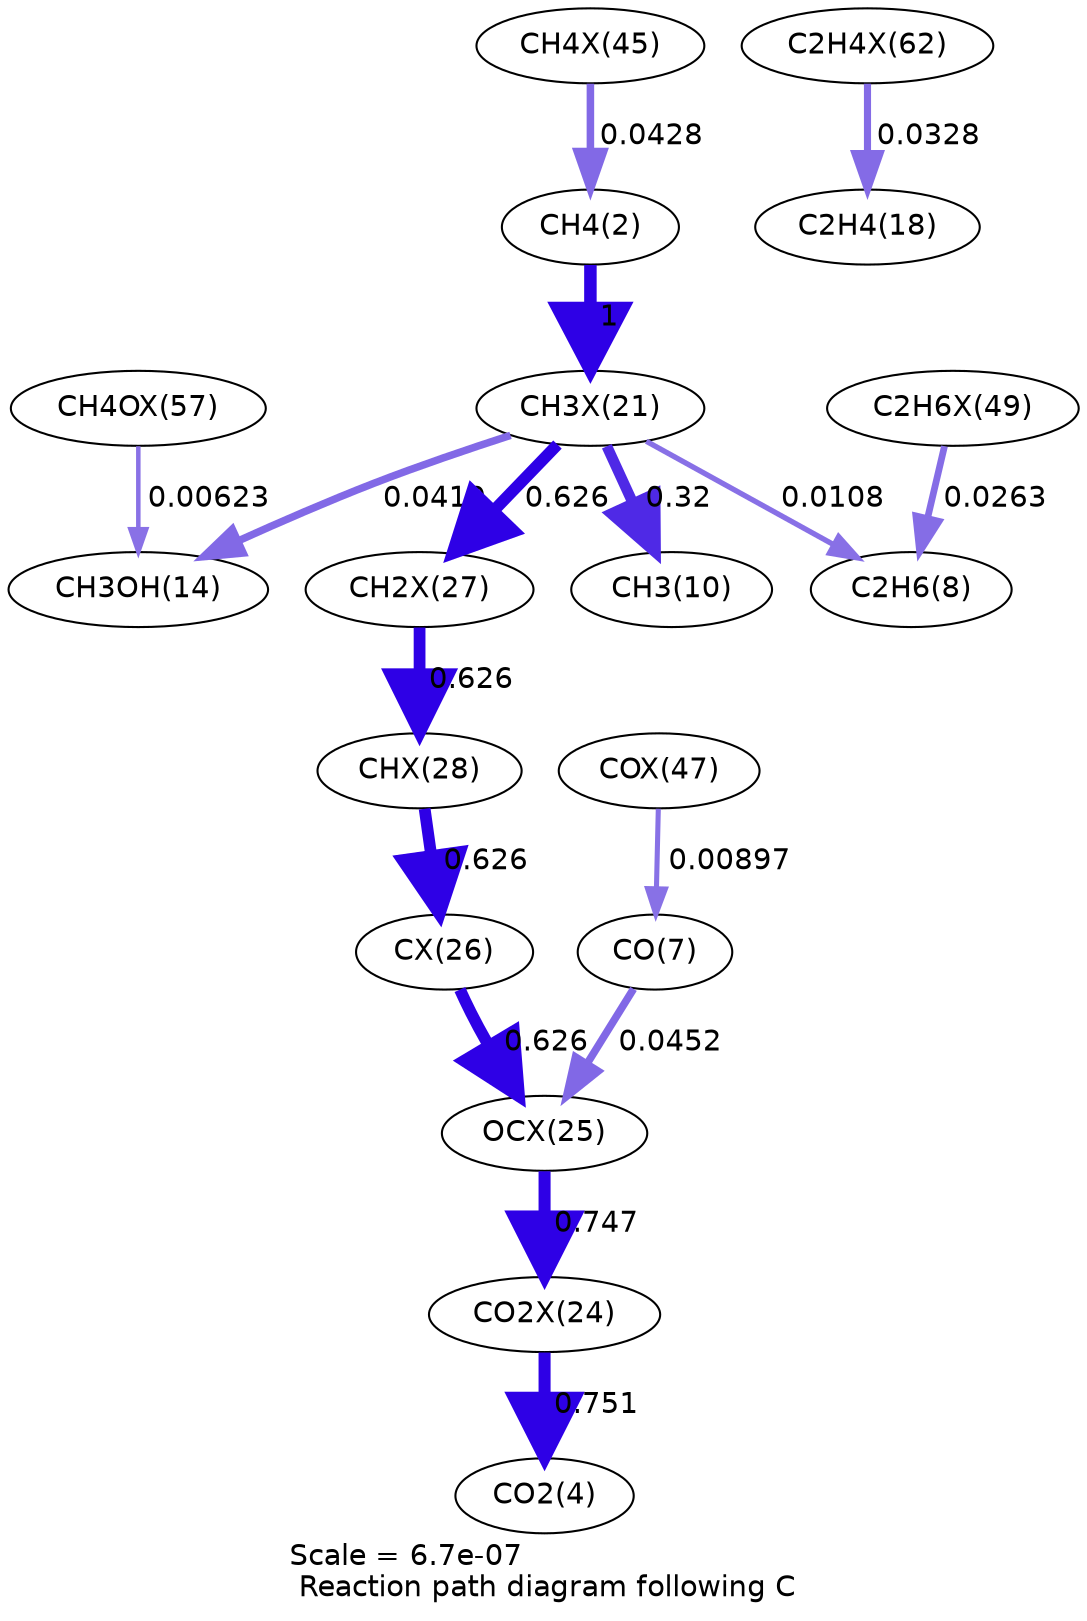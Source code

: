 digraph reaction_paths {
center=1;
s35 -> s4[fontname="Helvetica", penwidth=3.62, arrowsize=1.81, color="0.7, 0.543, 0.9"
, label=" 0.0428"];
s4 -> s27[fontname="Helvetica", penwidth=6, arrowsize=3, color="0.7, 1.5, 0.9"
, label=" 1"];
s27 -> s10[fontname="Helvetica", penwidth=2.58, arrowsize=1.29, color="0.7, 0.511, 0.9"
, label=" 0.0108"];
s39 -> s10[fontname="Helvetica", penwidth=3.25, arrowsize=1.63, color="0.7, 0.526, 0.9"
, label=" 0.0263"];
s27 -> s12[fontname="Helvetica", penwidth=5.14, arrowsize=2.57, color="0.7, 0.82, 0.9"
, label=" 0.32"];
s27 -> s16[fontname="Helvetica", penwidth=3.6, arrowsize=1.8, color="0.7, 0.542, 0.9"
, label=" 0.0419"];
s27 -> s33[fontname="Helvetica", penwidth=5.65, arrowsize=2.82, color="0.7, 1.13, 0.9"
, label=" 0.626"];
s44 -> s16[fontname="Helvetica", penwidth=2.17, arrowsize=1.08, color="0.7, 0.506, 0.9"
, label=" 0.00623"];
s33 -> s34[fontname="Helvetica", penwidth=5.65, arrowsize=2.82, color="0.7, 1.13, 0.9"
, label=" 0.626"];
s34 -> s32[fontname="Helvetica", penwidth=5.65, arrowsize=2.82, color="0.7, 1.13, 0.9"
, label=" 0.626"];
s32 -> s31[fontname="Helvetica", penwidth=5.65, arrowsize=2.82, color="0.7, 1.13, 0.9"
, label=" 0.626"];
s9 -> s31[fontname="Helvetica", penwidth=3.66, arrowsize=1.83, color="0.7, 0.545, 0.9"
, label=" 0.0452"];
s37 -> s9[fontname="Helvetica", penwidth=2.44, arrowsize=1.22, color="0.7, 0.509, 0.9"
, label=" 0.00897"];
s31 -> s30[fontname="Helvetica", penwidth=5.78, arrowsize=2.89, color="0.7, 1.25, 0.9"
, label=" 0.747"];
s30 -> s6[fontname="Helvetica", penwidth=5.78, arrowsize=2.89, color="0.7, 1.25, 0.9"
, label=" 0.751"];
s45 -> s20[fontname="Helvetica", penwidth=3.42, arrowsize=1.71, color="0.7, 0.533, 0.9"
, label=" 0.0328"];
s4 [ fontname="Helvetica", label="CH4(2)"];
s6 [ fontname="Helvetica", label="CO2(4)"];
s9 [ fontname="Helvetica", label="CO(7)"];
s10 [ fontname="Helvetica", label="C2H6(8)"];
s12 [ fontname="Helvetica", label="CH3(10)"];
s16 [ fontname="Helvetica", label="CH3OH(14)"];
s20 [ fontname="Helvetica", label="C2H4(18)"];
s27 [ fontname="Helvetica", label="CH3X(21)"];
s30 [ fontname="Helvetica", label="CO2X(24)"];
s31 [ fontname="Helvetica", label="OCX(25)"];
s32 [ fontname="Helvetica", label="CX(26)"];
s33 [ fontname="Helvetica", label="CH2X(27)"];
s34 [ fontname="Helvetica", label="CHX(28)"];
s35 [ fontname="Helvetica", label="CH4X(45)"];
s37 [ fontname="Helvetica", label="COX(47)"];
s39 [ fontname="Helvetica", label="C2H6X(49)"];
s44 [ fontname="Helvetica", label="CH4OX(57)"];
s45 [ fontname="Helvetica", label="C2H4X(62)"];
 label = "Scale = 6.7e-07\l Reaction path diagram following C";
 fontname = "Helvetica";
}
